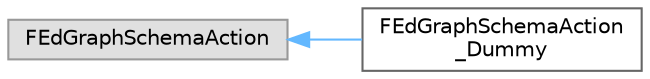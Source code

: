 digraph "Graphical Class Hierarchy"
{
 // INTERACTIVE_SVG=YES
 // LATEX_PDF_SIZE
  bgcolor="transparent";
  edge [fontname=Helvetica,fontsize=10,labelfontname=Helvetica,labelfontsize=10];
  node [fontname=Helvetica,fontsize=10,shape=box,height=0.2,width=0.4];
  rankdir="LR";
  Node0 [id="Node000000",label="FEdGraphSchemaAction",height=0.2,width=0.4,color="grey60", fillcolor="#E0E0E0", style="filled",tooltip=" "];
  Node0 -> Node1 [id="edge3755_Node000000_Node000001",dir="back",color="steelblue1",style="solid",tooltip=" "];
  Node1 [id="Node000001",label="FEdGraphSchemaAction\l_Dummy",height=0.2,width=0.4,color="grey40", fillcolor="white", style="filled",URL="$d3/dda/structFEdGraphSchemaAction__Dummy.html",tooltip="Action to add a node to the graph."];
}
